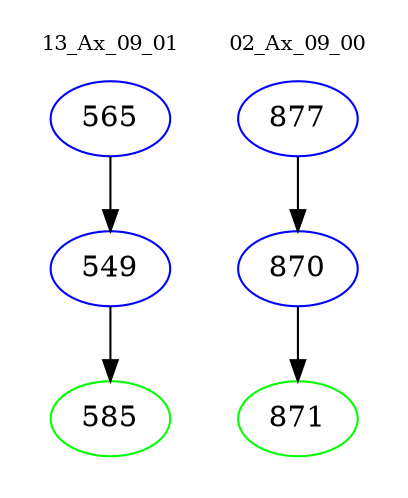 digraph{
subgraph cluster_0 {
color = white
label = "13_Ax_09_01";
fontsize=10;
T0_565 [label="565", color="blue"]
T0_565 -> T0_549 [color="black"]
T0_549 [label="549", color="blue"]
T0_549 -> T0_585 [color="black"]
T0_585 [label="585", color="green"]
}
subgraph cluster_1 {
color = white
label = "02_Ax_09_00";
fontsize=10;
T1_877 [label="877", color="blue"]
T1_877 -> T1_870 [color="black"]
T1_870 [label="870", color="blue"]
T1_870 -> T1_871 [color="black"]
T1_871 [label="871", color="green"]
}
}
